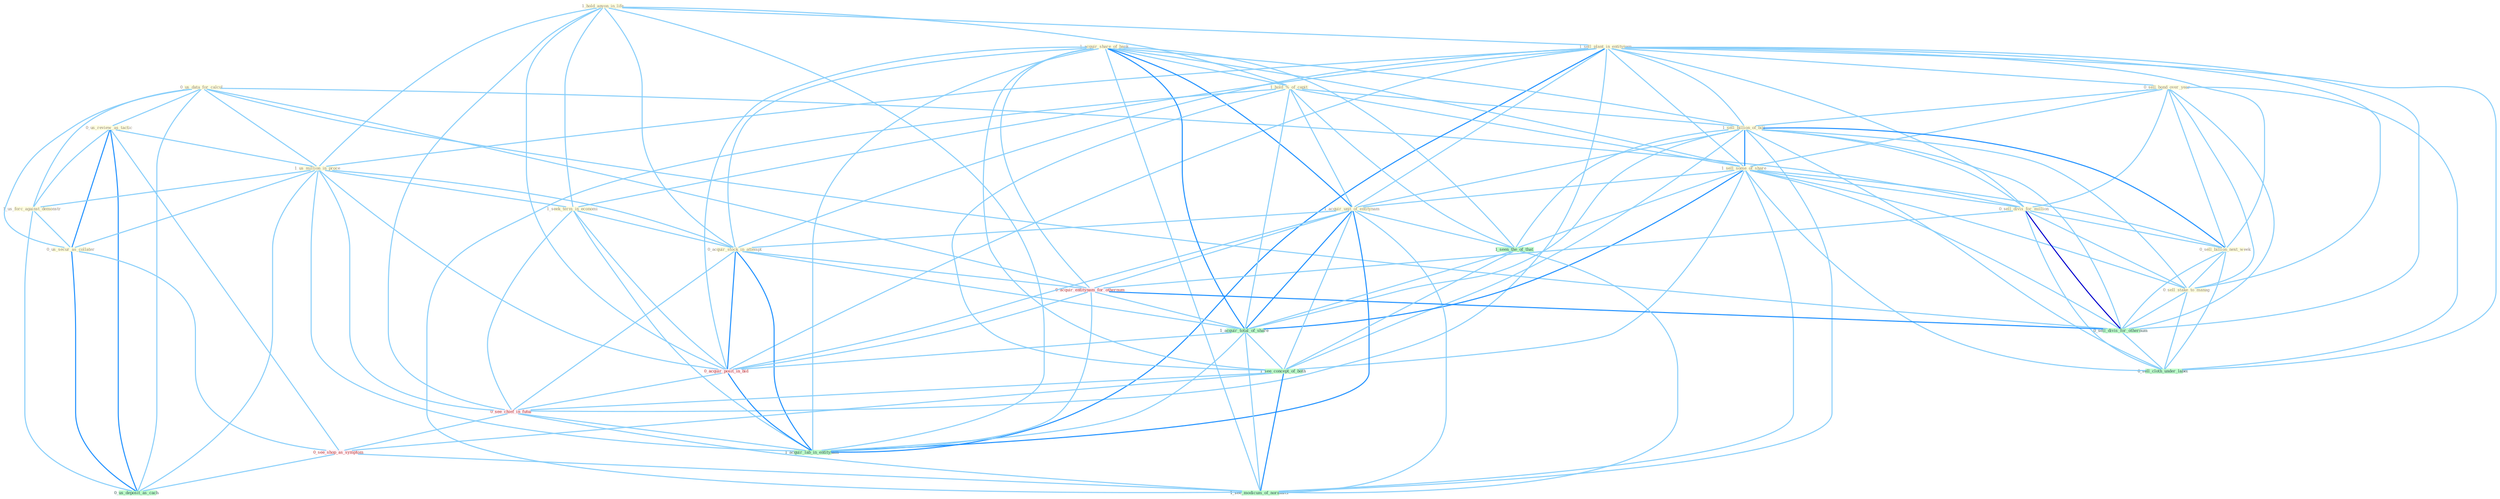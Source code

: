 Graph G{ 
    node
    [shape=polygon,style=filled,width=.5,height=.06,color="#BDFCC9",fixedsize=true,fontsize=4,
    fontcolor="#2f4f4f"];
    {node
    [color="#ffffe0", fontcolor="#8b7d6b"] "0_us_data_for_calcul " "1_hold_anyon_in_life " "0_us_review_as_tactic " "1_sell_plant_in_entitynam " "1_us_million_in_proce " "1_us_forc_against_demonstr " "0_sell_bond_over_year " "1_acquir_share_of_bank " "1_hold_%_of_capit " "1_sell_billion_of_bill " "1_sell_some_of_share " "0_sell_divis_for_million " "1_acquir_unit_of_entitynam " "0_us_secur_as_collater " "0_sell_billion_next_week " "1_seek_term_in_economi " "0_acquir_stock_in_attempt " "0_sell_stake_to_manag "}
{node [color="#fff0f5", fontcolor="#b22222"] "0_acquir_entitynam_for_othernum " "0_acquir_posit_in_bid " "0_see_chief_in_futur " "0_see_shop_as_symptom "}
edge [color="#B0E2FF"];

	"0_us_data_for_calcul " -- "0_us_review_as_tactic " [w="1", color="#87cefa" ];
	"0_us_data_for_calcul " -- "1_us_million_in_proce " [w="1", color="#87cefa" ];
	"0_us_data_for_calcul " -- "1_us_forc_against_demonstr " [w="1", color="#87cefa" ];
	"0_us_data_for_calcul " -- "0_sell_divis_for_million " [w="1", color="#87cefa" ];
	"0_us_data_for_calcul " -- "0_us_secur_as_collater " [w="1", color="#87cefa" ];
	"0_us_data_for_calcul " -- "0_acquir_entitynam_for_othernum " [w="1", color="#87cefa" ];
	"0_us_data_for_calcul " -- "0_sell_divis_for_othernum " [w="1", color="#87cefa" ];
	"0_us_data_for_calcul " -- "0_us_deposit_as_cach " [w="1", color="#87cefa" ];
	"1_hold_anyon_in_life " -- "1_sell_plant_in_entitynam " [w="1", color="#87cefa" ];
	"1_hold_anyon_in_life " -- "1_us_million_in_proce " [w="1", color="#87cefa" ];
	"1_hold_anyon_in_life " -- "1_hold_%_of_capit " [w="1", color="#87cefa" ];
	"1_hold_anyon_in_life " -- "1_seek_term_in_economi " [w="1", color="#87cefa" ];
	"1_hold_anyon_in_life " -- "0_acquir_stock_in_attempt " [w="1", color="#87cefa" ];
	"1_hold_anyon_in_life " -- "0_acquir_posit_in_bid " [w="1", color="#87cefa" ];
	"1_hold_anyon_in_life " -- "0_see_chief_in_futur " [w="1", color="#87cefa" ];
	"1_hold_anyon_in_life " -- "1_acquir_lab_in_entitynam " [w="1", color="#87cefa" ];
	"0_us_review_as_tactic " -- "1_us_million_in_proce " [w="1", color="#87cefa" ];
	"0_us_review_as_tactic " -- "1_us_forc_against_demonstr " [w="1", color="#87cefa" ];
	"0_us_review_as_tactic " -- "0_us_secur_as_collater " [w="2", color="#1e90ff" , len=0.8];
	"0_us_review_as_tactic " -- "0_see_shop_as_symptom " [w="1", color="#87cefa" ];
	"0_us_review_as_tactic " -- "0_us_deposit_as_cach " [w="2", color="#1e90ff" , len=0.8];
	"1_sell_plant_in_entitynam " -- "1_us_million_in_proce " [w="1", color="#87cefa" ];
	"1_sell_plant_in_entitynam " -- "0_sell_bond_over_year " [w="1", color="#87cefa" ];
	"1_sell_plant_in_entitynam " -- "1_sell_billion_of_bill " [w="1", color="#87cefa" ];
	"1_sell_plant_in_entitynam " -- "1_sell_some_of_share " [w="1", color="#87cefa" ];
	"1_sell_plant_in_entitynam " -- "0_sell_divis_for_million " [w="1", color="#87cefa" ];
	"1_sell_plant_in_entitynam " -- "1_acquir_unit_of_entitynam " [w="1", color="#87cefa" ];
	"1_sell_plant_in_entitynam " -- "0_sell_billion_next_week " [w="1", color="#87cefa" ];
	"1_sell_plant_in_entitynam " -- "1_seek_term_in_economi " [w="1", color="#87cefa" ];
	"1_sell_plant_in_entitynam " -- "0_acquir_stock_in_attempt " [w="1", color="#87cefa" ];
	"1_sell_plant_in_entitynam " -- "0_sell_stake_to_manag " [w="1", color="#87cefa" ];
	"1_sell_plant_in_entitynam " -- "0_sell_divis_for_othernum " [w="1", color="#87cefa" ];
	"1_sell_plant_in_entitynam " -- "0_sell_cloth_under_label " [w="1", color="#87cefa" ];
	"1_sell_plant_in_entitynam " -- "0_acquir_posit_in_bid " [w="1", color="#87cefa" ];
	"1_sell_plant_in_entitynam " -- "0_see_chief_in_futur " [w="1", color="#87cefa" ];
	"1_sell_plant_in_entitynam " -- "1_acquir_lab_in_entitynam " [w="2", color="#1e90ff" , len=0.8];
	"1_us_million_in_proce " -- "1_us_forc_against_demonstr " [w="1", color="#87cefa" ];
	"1_us_million_in_proce " -- "0_us_secur_as_collater " [w="1", color="#87cefa" ];
	"1_us_million_in_proce " -- "1_seek_term_in_economi " [w="1", color="#87cefa" ];
	"1_us_million_in_proce " -- "0_acquir_stock_in_attempt " [w="1", color="#87cefa" ];
	"1_us_million_in_proce " -- "0_acquir_posit_in_bid " [w="1", color="#87cefa" ];
	"1_us_million_in_proce " -- "0_see_chief_in_futur " [w="1", color="#87cefa" ];
	"1_us_million_in_proce " -- "1_acquir_lab_in_entitynam " [w="1", color="#87cefa" ];
	"1_us_million_in_proce " -- "0_us_deposit_as_cach " [w="1", color="#87cefa" ];
	"1_us_forc_against_demonstr " -- "0_us_secur_as_collater " [w="1", color="#87cefa" ];
	"1_us_forc_against_demonstr " -- "0_us_deposit_as_cach " [w="1", color="#87cefa" ];
	"0_sell_bond_over_year " -- "1_sell_billion_of_bill " [w="1", color="#87cefa" ];
	"0_sell_bond_over_year " -- "1_sell_some_of_share " [w="1", color="#87cefa" ];
	"0_sell_bond_over_year " -- "0_sell_divis_for_million " [w="1", color="#87cefa" ];
	"0_sell_bond_over_year " -- "0_sell_billion_next_week " [w="1", color="#87cefa" ];
	"0_sell_bond_over_year " -- "0_sell_stake_to_manag " [w="1", color="#87cefa" ];
	"0_sell_bond_over_year " -- "0_sell_divis_for_othernum " [w="1", color="#87cefa" ];
	"0_sell_bond_over_year " -- "0_sell_cloth_under_label " [w="1", color="#87cefa" ];
	"1_acquir_share_of_bank " -- "1_hold_%_of_capit " [w="1", color="#87cefa" ];
	"1_acquir_share_of_bank " -- "1_sell_billion_of_bill " [w="1", color="#87cefa" ];
	"1_acquir_share_of_bank " -- "1_sell_some_of_share " [w="1", color="#87cefa" ];
	"1_acquir_share_of_bank " -- "1_acquir_unit_of_entitynam " [w="2", color="#1e90ff" , len=0.8];
	"1_acquir_share_of_bank " -- "0_acquir_stock_in_attempt " [w="1", color="#87cefa" ];
	"1_acquir_share_of_bank " -- "0_acquir_entitynam_for_othernum " [w="1", color="#87cefa" ];
	"1_acquir_share_of_bank " -- "1_seen_the_of_that " [w="1", color="#87cefa" ];
	"1_acquir_share_of_bank " -- "1_acquir_total_of_share " [w="2", color="#1e90ff" , len=0.8];
	"1_acquir_share_of_bank " -- "0_acquir_posit_in_bid " [w="1", color="#87cefa" ];
	"1_acquir_share_of_bank " -- "1_see_concept_of_both " [w="1", color="#87cefa" ];
	"1_acquir_share_of_bank " -- "1_acquir_lab_in_entitynam " [w="1", color="#87cefa" ];
	"1_acquir_share_of_bank " -- "1_see_modicum_of_normalci " [w="1", color="#87cefa" ];
	"1_hold_%_of_capit " -- "1_sell_billion_of_bill " [w="1", color="#87cefa" ];
	"1_hold_%_of_capit " -- "1_sell_some_of_share " [w="1", color="#87cefa" ];
	"1_hold_%_of_capit " -- "1_acquir_unit_of_entitynam " [w="1", color="#87cefa" ];
	"1_hold_%_of_capit " -- "1_seen_the_of_that " [w="1", color="#87cefa" ];
	"1_hold_%_of_capit " -- "1_acquir_total_of_share " [w="1", color="#87cefa" ];
	"1_hold_%_of_capit " -- "1_see_concept_of_both " [w="1", color="#87cefa" ];
	"1_hold_%_of_capit " -- "1_see_modicum_of_normalci " [w="1", color="#87cefa" ];
	"1_sell_billion_of_bill " -- "1_sell_some_of_share " [w="2", color="#1e90ff" , len=0.8];
	"1_sell_billion_of_bill " -- "0_sell_divis_for_million " [w="1", color="#87cefa" ];
	"1_sell_billion_of_bill " -- "1_acquir_unit_of_entitynam " [w="1", color="#87cefa" ];
	"1_sell_billion_of_bill " -- "0_sell_billion_next_week " [w="2", color="#1e90ff" , len=0.8];
	"1_sell_billion_of_bill " -- "0_sell_stake_to_manag " [w="1", color="#87cefa" ];
	"1_sell_billion_of_bill " -- "1_seen_the_of_that " [w="1", color="#87cefa" ];
	"1_sell_billion_of_bill " -- "0_sell_divis_for_othernum " [w="1", color="#87cefa" ];
	"1_sell_billion_of_bill " -- "1_acquir_total_of_share " [w="1", color="#87cefa" ];
	"1_sell_billion_of_bill " -- "0_sell_cloth_under_label " [w="1", color="#87cefa" ];
	"1_sell_billion_of_bill " -- "1_see_concept_of_both " [w="1", color="#87cefa" ];
	"1_sell_billion_of_bill " -- "1_see_modicum_of_normalci " [w="1", color="#87cefa" ];
	"1_sell_some_of_share " -- "0_sell_divis_for_million " [w="1", color="#87cefa" ];
	"1_sell_some_of_share " -- "1_acquir_unit_of_entitynam " [w="1", color="#87cefa" ];
	"1_sell_some_of_share " -- "0_sell_billion_next_week " [w="1", color="#87cefa" ];
	"1_sell_some_of_share " -- "0_sell_stake_to_manag " [w="1", color="#87cefa" ];
	"1_sell_some_of_share " -- "1_seen_the_of_that " [w="1", color="#87cefa" ];
	"1_sell_some_of_share " -- "0_sell_divis_for_othernum " [w="1", color="#87cefa" ];
	"1_sell_some_of_share " -- "1_acquir_total_of_share " [w="2", color="#1e90ff" , len=0.8];
	"1_sell_some_of_share " -- "0_sell_cloth_under_label " [w="1", color="#87cefa" ];
	"1_sell_some_of_share " -- "1_see_concept_of_both " [w="1", color="#87cefa" ];
	"1_sell_some_of_share " -- "1_see_modicum_of_normalci " [w="1", color="#87cefa" ];
	"0_sell_divis_for_million " -- "0_sell_billion_next_week " [w="1", color="#87cefa" ];
	"0_sell_divis_for_million " -- "0_sell_stake_to_manag " [w="1", color="#87cefa" ];
	"0_sell_divis_for_million " -- "0_acquir_entitynam_for_othernum " [w="1", color="#87cefa" ];
	"0_sell_divis_for_million " -- "0_sell_divis_for_othernum " [w="3", color="#0000cd" , len=0.6];
	"0_sell_divis_for_million " -- "0_sell_cloth_under_label " [w="1", color="#87cefa" ];
	"1_acquir_unit_of_entitynam " -- "0_acquir_stock_in_attempt " [w="1", color="#87cefa" ];
	"1_acquir_unit_of_entitynam " -- "0_acquir_entitynam_for_othernum " [w="1", color="#87cefa" ];
	"1_acquir_unit_of_entitynam " -- "1_seen_the_of_that " [w="1", color="#87cefa" ];
	"1_acquir_unit_of_entitynam " -- "1_acquir_total_of_share " [w="2", color="#1e90ff" , len=0.8];
	"1_acquir_unit_of_entitynam " -- "0_acquir_posit_in_bid " [w="1", color="#87cefa" ];
	"1_acquir_unit_of_entitynam " -- "1_see_concept_of_both " [w="1", color="#87cefa" ];
	"1_acquir_unit_of_entitynam " -- "1_acquir_lab_in_entitynam " [w="2", color="#1e90ff" , len=0.8];
	"1_acquir_unit_of_entitynam " -- "1_see_modicum_of_normalci " [w="1", color="#87cefa" ];
	"0_us_secur_as_collater " -- "0_see_shop_as_symptom " [w="1", color="#87cefa" ];
	"0_us_secur_as_collater " -- "0_us_deposit_as_cach " [w="2", color="#1e90ff" , len=0.8];
	"0_sell_billion_next_week " -- "0_sell_stake_to_manag " [w="1", color="#87cefa" ];
	"0_sell_billion_next_week " -- "0_sell_divis_for_othernum " [w="1", color="#87cefa" ];
	"0_sell_billion_next_week " -- "0_sell_cloth_under_label " [w="1", color="#87cefa" ];
	"1_seek_term_in_economi " -- "0_acquir_stock_in_attempt " [w="1", color="#87cefa" ];
	"1_seek_term_in_economi " -- "0_acquir_posit_in_bid " [w="1", color="#87cefa" ];
	"1_seek_term_in_economi " -- "0_see_chief_in_futur " [w="1", color="#87cefa" ];
	"1_seek_term_in_economi " -- "1_acquir_lab_in_entitynam " [w="1", color="#87cefa" ];
	"0_acquir_stock_in_attempt " -- "0_acquir_entitynam_for_othernum " [w="1", color="#87cefa" ];
	"0_acquir_stock_in_attempt " -- "1_acquir_total_of_share " [w="1", color="#87cefa" ];
	"0_acquir_stock_in_attempt " -- "0_acquir_posit_in_bid " [w="2", color="#1e90ff" , len=0.8];
	"0_acquir_stock_in_attempt " -- "0_see_chief_in_futur " [w="1", color="#87cefa" ];
	"0_acquir_stock_in_attempt " -- "1_acquir_lab_in_entitynam " [w="2", color="#1e90ff" , len=0.8];
	"0_sell_stake_to_manag " -- "0_sell_divis_for_othernum " [w="1", color="#87cefa" ];
	"0_sell_stake_to_manag " -- "0_sell_cloth_under_label " [w="1", color="#87cefa" ];
	"0_acquir_entitynam_for_othernum " -- "0_sell_divis_for_othernum " [w="2", color="#1e90ff" , len=0.8];
	"0_acquir_entitynam_for_othernum " -- "1_acquir_total_of_share " [w="1", color="#87cefa" ];
	"0_acquir_entitynam_for_othernum " -- "0_acquir_posit_in_bid " [w="1", color="#87cefa" ];
	"0_acquir_entitynam_for_othernum " -- "1_acquir_lab_in_entitynam " [w="1", color="#87cefa" ];
	"1_seen_the_of_that " -- "1_acquir_total_of_share " [w="1", color="#87cefa" ];
	"1_seen_the_of_that " -- "1_see_concept_of_both " [w="1", color="#87cefa" ];
	"1_seen_the_of_that " -- "1_see_modicum_of_normalci " [w="1", color="#87cefa" ];
	"0_sell_divis_for_othernum " -- "0_sell_cloth_under_label " [w="1", color="#87cefa" ];
	"1_acquir_total_of_share " -- "0_acquir_posit_in_bid " [w="1", color="#87cefa" ];
	"1_acquir_total_of_share " -- "1_see_concept_of_both " [w="1", color="#87cefa" ];
	"1_acquir_total_of_share " -- "1_acquir_lab_in_entitynam " [w="1", color="#87cefa" ];
	"1_acquir_total_of_share " -- "1_see_modicum_of_normalci " [w="1", color="#87cefa" ];
	"0_acquir_posit_in_bid " -- "0_see_chief_in_futur " [w="1", color="#87cefa" ];
	"0_acquir_posit_in_bid " -- "1_acquir_lab_in_entitynam " [w="2", color="#1e90ff" , len=0.8];
	"1_see_concept_of_both " -- "0_see_chief_in_futur " [w="1", color="#87cefa" ];
	"1_see_concept_of_both " -- "0_see_shop_as_symptom " [w="1", color="#87cefa" ];
	"1_see_concept_of_both " -- "1_see_modicum_of_normalci " [w="2", color="#1e90ff" , len=0.8];
	"0_see_chief_in_futur " -- "0_see_shop_as_symptom " [w="1", color="#87cefa" ];
	"0_see_chief_in_futur " -- "1_acquir_lab_in_entitynam " [w="1", color="#87cefa" ];
	"0_see_chief_in_futur " -- "1_see_modicum_of_normalci " [w="1", color="#87cefa" ];
	"0_see_shop_as_symptom " -- "0_us_deposit_as_cach " [w="1", color="#87cefa" ];
	"0_see_shop_as_symptom " -- "1_see_modicum_of_normalci " [w="1", color="#87cefa" ];
}